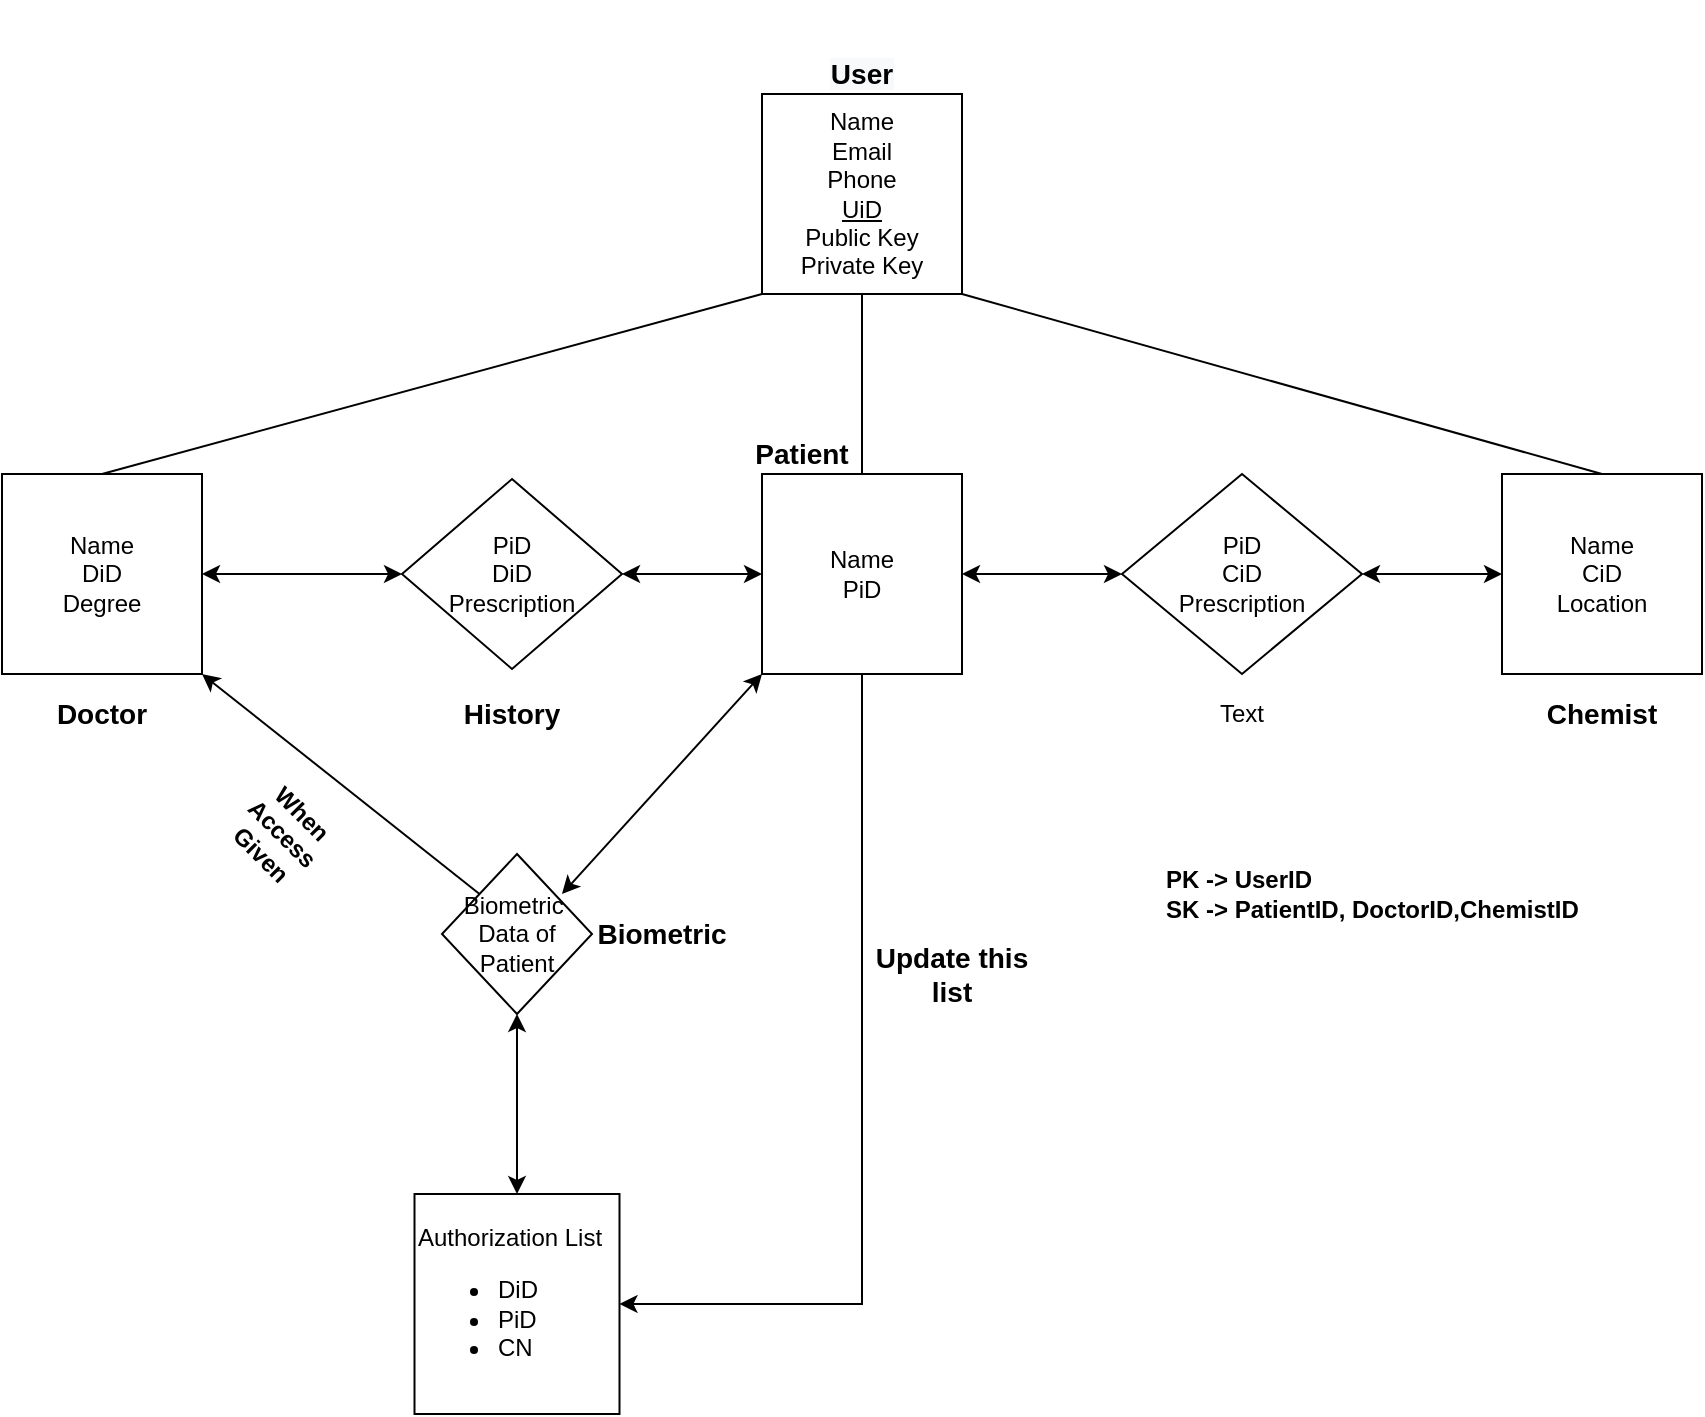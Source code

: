 <mxfile version="15.3.1" type="device" pages="2"><diagram id="AdZE5MgRW-PzB5bj7evO" name="Page-1"><mxGraphModel dx="2580" dy="1912" grid="1" gridSize="10" guides="1" tooltips="1" connect="1" arrows="1" fold="1" page="1" pageScale="1" pageWidth="850" pageHeight="1100" math="0" shadow="0"><root><mxCell id="0"/><mxCell id="1" parent="0"/><mxCell id="PvwdQWUYFKC4g_m13VtZ-1" value="Name&lt;br&gt;Email&lt;br&gt;Phone&lt;br&gt;&lt;u&gt;UiD&lt;/u&gt;&lt;br&gt;Public Key&lt;br&gt;Private Key" style="whiteSpace=wrap;html=1;aspect=fixed;" vertex="1" parent="1"><mxGeometry x="360" y="30" width="100" height="100" as="geometry"/></mxCell><mxCell id="PvwdQWUYFKC4g_m13VtZ-2" value="&#10;&#10;&lt;b style=&quot;color: rgb(0, 0, 0); font-family: helvetica; font-style: normal; letter-spacing: normal; text-align: center; text-indent: 0px; text-transform: none; word-spacing: 0px; background-color: rgb(248, 249, 250); font-size: 14px;&quot;&gt;User&lt;br&gt;&lt;/b&gt;&#10;&#10;" style="text;html=1;strokeColor=none;fillColor=none;align=center;verticalAlign=middle;whiteSpace=wrap;rounded=0;" vertex="1" parent="1"><mxGeometry x="390" y="10" width="40" height="20" as="geometry"/></mxCell><mxCell id="PvwdQWUYFKC4g_m13VtZ-46" style="edgeStyle=orthogonalEdgeStyle;rounded=0;orthogonalLoop=1;jettySize=auto;html=1;exitX=0.5;exitY=1;exitDx=0;exitDy=0;entryX=1;entryY=0.5;entryDx=0;entryDy=0;" edge="1" parent="1" source="PvwdQWUYFKC4g_m13VtZ-3" target="PvwdQWUYFKC4g_m13VtZ-41"><mxGeometry relative="1" as="geometry"/></mxCell><mxCell id="PvwdQWUYFKC4g_m13VtZ-3" value="Name&lt;br&gt;PiD&lt;br&gt;" style="whiteSpace=wrap;html=1;aspect=fixed;" vertex="1" parent="1"><mxGeometry x="360" y="220" width="100" height="100" as="geometry"/></mxCell><mxCell id="PvwdQWUYFKC4g_m13VtZ-4" value="Name&lt;br&gt;DiD&lt;br&gt;Degree" style="whiteSpace=wrap;html=1;aspect=fixed;" vertex="1" parent="1"><mxGeometry x="-20" y="220" width="100" height="100" as="geometry"/></mxCell><mxCell id="PvwdQWUYFKC4g_m13VtZ-5" value="Name&lt;br&gt;CiD&lt;br&gt;Location" style="whiteSpace=wrap;html=1;aspect=fixed;" vertex="1" parent="1"><mxGeometry x="730" y="220" width="100" height="100" as="geometry"/></mxCell><mxCell id="PvwdQWUYFKC4g_m13VtZ-9" value="" style="endArrow=none;html=1;entryX=0.5;entryY=1;entryDx=0;entryDy=0;exitX=0.5;exitY=0;exitDx=0;exitDy=0;" edge="1" parent="1" source="PvwdQWUYFKC4g_m13VtZ-3" target="PvwdQWUYFKC4g_m13VtZ-1"><mxGeometry width="50" height="50" relative="1" as="geometry"><mxPoint x="400" y="180" as="sourcePoint"/><mxPoint x="450" y="130" as="targetPoint"/></mxGeometry></mxCell><mxCell id="PvwdQWUYFKC4g_m13VtZ-10" value="" style="endArrow=none;html=1;entryX=0;entryY=1;entryDx=0;entryDy=0;exitX=0.5;exitY=0;exitDx=0;exitDy=0;" edge="1" parent="1" source="PvwdQWUYFKC4g_m13VtZ-4" target="PvwdQWUYFKC4g_m13VtZ-1"><mxGeometry width="50" height="50" relative="1" as="geometry"><mxPoint x="280" y="210" as="sourcePoint"/><mxPoint x="370" y="140" as="targetPoint"/></mxGeometry></mxCell><mxCell id="PvwdQWUYFKC4g_m13VtZ-11" value="" style="endArrow=none;html=1;entryX=1;entryY=1;entryDx=0;entryDy=0;exitX=0.5;exitY=0;exitDx=0;exitDy=0;" edge="1" parent="1" source="PvwdQWUYFKC4g_m13VtZ-5" target="PvwdQWUYFKC4g_m13VtZ-1"><mxGeometry width="50" height="50" relative="1" as="geometry"><mxPoint x="290" y="220" as="sourcePoint"/><mxPoint x="380" y="150" as="targetPoint"/></mxGeometry></mxCell><mxCell id="PvwdQWUYFKC4g_m13VtZ-12" value="PiD&lt;br&gt;DiD&lt;br&gt;Prescription&lt;br&gt;" style="rhombus;whiteSpace=wrap;html=1;" vertex="1" parent="1"><mxGeometry x="180" y="222.5" width="110" height="95" as="geometry"/></mxCell><mxCell id="PvwdQWUYFKC4g_m13VtZ-20" value="&lt;b&gt;&lt;font style=&quot;font-size: 14px&quot;&gt;Patient&lt;/font&gt;&lt;/b&gt;" style="text;html=1;strokeColor=none;fillColor=none;align=center;verticalAlign=middle;whiteSpace=wrap;rounded=0;" vertex="1" parent="1"><mxGeometry x="360" y="200" width="40" height="20" as="geometry"/></mxCell><mxCell id="PvwdQWUYFKC4g_m13VtZ-21" value="&lt;b&gt;&lt;font style=&quot;font-size: 14px&quot;&gt;Doctor&lt;/font&gt;&lt;/b&gt;" style="text;html=1;strokeColor=none;fillColor=none;align=center;verticalAlign=middle;whiteSpace=wrap;rounded=0;" vertex="1" parent="1"><mxGeometry x="10" y="330" width="40" height="20" as="geometry"/></mxCell><mxCell id="PvwdQWUYFKC4g_m13VtZ-26" value="&lt;b&gt;&lt;font style=&quot;font-size: 14px&quot;&gt;History&lt;/font&gt;&lt;/b&gt;" style="text;html=1;strokeColor=none;fillColor=none;align=center;verticalAlign=middle;whiteSpace=wrap;rounded=0;" vertex="1" parent="1"><mxGeometry x="215" y="330" width="40" height="20" as="geometry"/></mxCell><mxCell id="PvwdQWUYFKC4g_m13VtZ-27" value="Text" style="text;html=1;strokeColor=none;fillColor=none;align=center;verticalAlign=middle;whiteSpace=wrap;rounded=0;" vertex="1" parent="1"><mxGeometry x="580" y="330" width="40" height="20" as="geometry"/></mxCell><mxCell id="PvwdQWUYFKC4g_m13VtZ-28" value="PiD&lt;br&gt;CiD&lt;br&gt;Prescription" style="rhombus;whiteSpace=wrap;html=1;" vertex="1" parent="1"><mxGeometry x="540" y="220" width="120" height="100" as="geometry"/></mxCell><mxCell id="PvwdQWUYFKC4g_m13VtZ-32" value="&lt;b&gt;&lt;font style=&quot;font-size: 14px&quot;&gt;Chemist&lt;/font&gt;&lt;/b&gt;" style="text;html=1;strokeColor=none;fillColor=none;align=center;verticalAlign=middle;whiteSpace=wrap;rounded=0;" vertex="1" parent="1"><mxGeometry x="760" y="330" width="40" height="20" as="geometry"/></mxCell><mxCell id="PvwdQWUYFKC4g_m13VtZ-33" value="Biometric&amp;nbsp;&lt;br&gt;Data of Patient" style="rhombus;whiteSpace=wrap;html=1;" vertex="1" parent="1"><mxGeometry x="200" y="410" width="75" height="80" as="geometry"/></mxCell><mxCell id="PvwdQWUYFKC4g_m13VtZ-35" value="" style="endArrow=classic;startArrow=classic;html=1;entryX=0;entryY=1;entryDx=0;entryDy=0;" edge="1" parent="1" target="PvwdQWUYFKC4g_m13VtZ-3"><mxGeometry width="50" height="50" relative="1" as="geometry"><mxPoint x="260" y="430" as="sourcePoint"/><mxPoint x="370" y="390" as="targetPoint"/></mxGeometry></mxCell><mxCell id="PvwdQWUYFKC4g_m13VtZ-37" value="" style="endArrow=classic;html=1;entryX=1;entryY=1;entryDx=0;entryDy=0;exitX=0;exitY=0;exitDx=0;exitDy=0;" edge="1" parent="1" source="PvwdQWUYFKC4g_m13VtZ-33" target="PvwdQWUYFKC4g_m13VtZ-4"><mxGeometry width="50" height="50" relative="1" as="geometry"><mxPoint x="390" y="410" as="sourcePoint"/><mxPoint x="440" y="360" as="targetPoint"/></mxGeometry></mxCell><mxCell id="PvwdQWUYFKC4g_m13VtZ-38" value="&lt;b&gt;When Access Given&lt;/b&gt;" style="text;html=1;strokeColor=none;fillColor=none;align=center;verticalAlign=middle;whiteSpace=wrap;rounded=0;rotation=45;" vertex="1" parent="1"><mxGeometry x="100" y="390" width="40" height="20" as="geometry"/></mxCell><mxCell id="PvwdQWUYFKC4g_m13VtZ-40" value="&lt;b&gt;&lt;font style=&quot;font-size: 14px&quot;&gt;Biometric&lt;/font&gt;&lt;/b&gt;" style="text;html=1;strokeColor=none;fillColor=none;align=center;verticalAlign=middle;whiteSpace=wrap;rounded=0;" vertex="1" parent="1"><mxGeometry x="290" y="440" width="40" height="20" as="geometry"/></mxCell><mxCell id="PvwdQWUYFKC4g_m13VtZ-41" value="Authorization List&lt;br&gt;&lt;ul&gt;&lt;li&gt;DiD&lt;/li&gt;&lt;li&gt;PiD&lt;/li&gt;&lt;li&gt;CN&lt;/li&gt;&lt;/ul&gt;" style="whiteSpace=wrap;html=1;align=left;" vertex="1" parent="1"><mxGeometry x="186.25" y="580" width="102.5" height="110" as="geometry"/></mxCell><mxCell id="PvwdQWUYFKC4g_m13VtZ-44" value="" style="endArrow=classic;startArrow=classic;html=1;exitX=0.5;exitY=0;exitDx=0;exitDy=0;entryX=0.5;entryY=1;entryDx=0;entryDy=0;" edge="1" parent="1" source="PvwdQWUYFKC4g_m13VtZ-41" target="PvwdQWUYFKC4g_m13VtZ-33"><mxGeometry width="50" height="50" relative="1" as="geometry"><mxPoint x="390" y="380" as="sourcePoint"/><mxPoint x="440" y="330" as="targetPoint"/><Array as="points"/></mxGeometry></mxCell><mxCell id="PvwdQWUYFKC4g_m13VtZ-47" value="&lt;b&gt;&lt;font style=&quot;font-size: 14px&quot;&gt;Update this list&lt;/font&gt;&lt;/b&gt;" style="text;html=1;strokeColor=none;fillColor=none;align=center;verticalAlign=middle;whiteSpace=wrap;rounded=0;" vertex="1" parent="1"><mxGeometry x="410" y="460" width="90" height="20" as="geometry"/></mxCell><mxCell id="PvwdQWUYFKC4g_m13VtZ-48" value="" style="endArrow=classic;startArrow=classic;html=1;entryX=0;entryY=0.5;entryDx=0;entryDy=0;exitX=1;exitY=0.5;exitDx=0;exitDy=0;" edge="1" parent="1" source="PvwdQWUYFKC4g_m13VtZ-12" target="PvwdQWUYFKC4g_m13VtZ-3"><mxGeometry width="50" height="50" relative="1" as="geometry"><mxPoint x="300" y="270" as="sourcePoint"/><mxPoint x="440" y="410" as="targetPoint"/></mxGeometry></mxCell><mxCell id="PvwdQWUYFKC4g_m13VtZ-49" value="" style="endArrow=classic;startArrow=classic;html=1;exitX=1;exitY=0.5;exitDx=0;exitDy=0;entryX=0;entryY=0.5;entryDx=0;entryDy=0;" edge="1" parent="1" source="PvwdQWUYFKC4g_m13VtZ-4" target="PvwdQWUYFKC4g_m13VtZ-12"><mxGeometry width="50" height="50" relative="1" as="geometry"><mxPoint x="390" y="460" as="sourcePoint"/><mxPoint x="440" y="410" as="targetPoint"/></mxGeometry></mxCell><mxCell id="PvwdQWUYFKC4g_m13VtZ-50" value="" style="endArrow=classic;startArrow=classic;html=1;exitX=1;exitY=0.5;exitDx=0;exitDy=0;entryX=0;entryY=0.5;entryDx=0;entryDy=0;" edge="1" parent="1" source="PvwdQWUYFKC4g_m13VtZ-3" target="PvwdQWUYFKC4g_m13VtZ-28"><mxGeometry width="50" height="50" relative="1" as="geometry"><mxPoint x="390" y="360" as="sourcePoint"/><mxPoint x="550" y="370" as="targetPoint"/></mxGeometry></mxCell><mxCell id="PvwdQWUYFKC4g_m13VtZ-51" value="" style="endArrow=classic;startArrow=classic;html=1;entryX=0;entryY=0.5;entryDx=0;entryDy=0;exitX=1;exitY=0.5;exitDx=0;exitDy=0;" edge="1" parent="1" source="PvwdQWUYFKC4g_m13VtZ-28" target="PvwdQWUYFKC4g_m13VtZ-5"><mxGeometry width="50" height="50" relative="1" as="geometry"><mxPoint x="390" y="460" as="sourcePoint"/><mxPoint x="440" y="410" as="targetPoint"/></mxGeometry></mxCell><mxCell id="ZzspfKKVUz_AGQGuN4IW-1" value="&lt;b&gt;PK -&amp;gt; UserID&lt;br&gt;SK -&amp;gt; PatientID, DoctorID,ChemistID&lt;/b&gt;" style="text;html=1;strokeColor=none;fillColor=none;align=left;verticalAlign=middle;whiteSpace=wrap;rounded=0;comic=0;sketch=0;" vertex="1" parent="1"><mxGeometry x="560" y="360" width="220" height="140" as="geometry"/></mxCell></root></mxGraphModel></diagram><diagram id="SfyOgzZl68Z2FBKM0Sl7" name="Page-2"><mxGraphModel dx="1221" dy="573" grid="1" gridSize="10" guides="1" tooltips="1" connect="1" arrows="1" fold="1" page="1" pageScale="1" pageWidth="850" pageHeight="1100" math="0" shadow="0"><root><mxCell id="1bbQUZB1sIX41Ccy4Pnn-0"/><mxCell id="1bbQUZB1sIX41Ccy4Pnn-1" parent="1bbQUZB1sIX41Ccy4Pnn-0"/><mxCell id="1bbQUZB1sIX41Ccy4Pnn-51" value="USER" style="shape=table;startSize=30;container=1;collapsible=1;childLayout=tableLayout;fixedRows=1;rowLines=0;fontStyle=1;align=center;resizeLast=1;rounded=0;comic=0;sketch=0;gradientColor=none;" vertex="1" collapsed="1" parent="1bbQUZB1sIX41Ccy4Pnn-1"><mxGeometry x="330" y="70" width="70" height="30" as="geometry"><mxRectangle x="330" y="70" width="180" height="190" as="alternateBounds"/></mxGeometry></mxCell><mxCell id="1bbQUZB1sIX41Ccy4Pnn-52" value="" style="shape=partialRectangle;collapsible=0;dropTarget=0;pointerEvents=0;fillColor=none;top=0;left=0;bottom=1;right=0;points=[[0,0.5],[1,0.5]];portConstraint=eastwest;" vertex="1" parent="1bbQUZB1sIX41Ccy4Pnn-51"><mxGeometry y="30" width="180" height="30" as="geometry"/></mxCell><mxCell id="1bbQUZB1sIX41Ccy4Pnn-53" value="PK" style="shape=partialRectangle;connectable=0;fillColor=none;top=0;left=0;bottom=0;right=0;fontStyle=1;overflow=hidden;" vertex="1" parent="1bbQUZB1sIX41Ccy4Pnn-52"><mxGeometry width="30" height="30" as="geometry"><mxRectangle width="30" height="30" as="alternateBounds"/></mxGeometry></mxCell><mxCell id="1bbQUZB1sIX41Ccy4Pnn-54" value="UserID" style="shape=partialRectangle;connectable=0;fillColor=none;top=0;left=0;bottom=0;right=0;align=left;spacingLeft=6;fontStyle=5;overflow=hidden;" vertex="1" parent="1bbQUZB1sIX41Ccy4Pnn-52"><mxGeometry x="30" width="150" height="30" as="geometry"><mxRectangle width="150" height="30" as="alternateBounds"/></mxGeometry></mxCell><mxCell id="1bbQUZB1sIX41Ccy4Pnn-55" value="" style="shape=partialRectangle;collapsible=0;dropTarget=0;pointerEvents=0;fillColor=none;top=0;left=0;bottom=0;right=0;points=[[0,0.5],[1,0.5]];portConstraint=eastwest;" vertex="1" parent="1bbQUZB1sIX41Ccy4Pnn-51"><mxGeometry y="60" width="180" height="30" as="geometry"/></mxCell><mxCell id="1bbQUZB1sIX41Ccy4Pnn-56" value="" style="shape=partialRectangle;connectable=0;fillColor=none;top=0;left=0;bottom=0;right=0;editable=1;overflow=hidden;" vertex="1" parent="1bbQUZB1sIX41Ccy4Pnn-55"><mxGeometry width="30" height="30" as="geometry"><mxRectangle width="30" height="30" as="alternateBounds"/></mxGeometry></mxCell><mxCell id="1bbQUZB1sIX41Ccy4Pnn-57" value="Email" style="shape=partialRectangle;connectable=0;fillColor=none;top=0;left=0;bottom=0;right=0;align=left;spacingLeft=6;overflow=hidden;" vertex="1" parent="1bbQUZB1sIX41Ccy4Pnn-55"><mxGeometry x="30" width="150" height="30" as="geometry"><mxRectangle width="150" height="30" as="alternateBounds"/></mxGeometry></mxCell><mxCell id="1bbQUZB1sIX41Ccy4Pnn-58" value="" style="shape=partialRectangle;collapsible=0;dropTarget=0;pointerEvents=0;fillColor=none;top=0;left=0;bottom=0;right=0;points=[[0,0.5],[1,0.5]];portConstraint=eastwest;" vertex="1" parent="1bbQUZB1sIX41Ccy4Pnn-51"><mxGeometry y="90" width="180" height="30" as="geometry"/></mxCell><mxCell id="1bbQUZB1sIX41Ccy4Pnn-59" value="" style="shape=partialRectangle;connectable=0;fillColor=none;top=0;left=0;bottom=0;right=0;editable=1;overflow=hidden;" vertex="1" parent="1bbQUZB1sIX41Ccy4Pnn-58"><mxGeometry width="30" height="30" as="geometry"><mxRectangle width="30" height="30" as="alternateBounds"/></mxGeometry></mxCell><mxCell id="1bbQUZB1sIX41Ccy4Pnn-60" value="Phone Number" style="shape=partialRectangle;connectable=0;fillColor=none;top=0;left=0;bottom=0;right=0;align=left;spacingLeft=6;overflow=hidden;" vertex="1" parent="1bbQUZB1sIX41Ccy4Pnn-58"><mxGeometry x="30" width="150" height="30" as="geometry"><mxRectangle width="150" height="30" as="alternateBounds"/></mxGeometry></mxCell><mxCell id="1bbQUZB1sIX41Ccy4Pnn-61" value="" style="shape=partialRectangle;collapsible=0;dropTarget=0;pointerEvents=0;fillColor=none;top=0;left=0;bottom=0;right=0;points=[[0,0.5],[1,0.5]];portConstraint=eastwest;" vertex="1" parent="1bbQUZB1sIX41Ccy4Pnn-51"><mxGeometry y="120" width="180" height="30" as="geometry"/></mxCell><mxCell id="1bbQUZB1sIX41Ccy4Pnn-62" value="" style="shape=partialRectangle;connectable=0;fillColor=none;top=0;left=0;bottom=0;right=0;editable=1;overflow=hidden;" vertex="1" parent="1bbQUZB1sIX41Ccy4Pnn-61"><mxGeometry width="30" height="30" as="geometry"><mxRectangle width="30" height="30" as="alternateBounds"/></mxGeometry></mxCell><mxCell id="1bbQUZB1sIX41Ccy4Pnn-63" value="Public Key" style="shape=partialRectangle;connectable=0;fillColor=none;top=0;left=0;bottom=0;right=0;align=left;spacingLeft=6;overflow=hidden;" vertex="1" parent="1bbQUZB1sIX41Ccy4Pnn-61"><mxGeometry x="30" width="150" height="30" as="geometry"><mxRectangle width="150" height="30" as="alternateBounds"/></mxGeometry></mxCell><mxCell id="1bbQUZB1sIX41Ccy4Pnn-64" style="shape=partialRectangle;collapsible=0;dropTarget=0;pointerEvents=0;fillColor=none;top=0;left=0;bottom=0;right=0;points=[[0,0.5],[1,0.5]];portConstraint=eastwest;" vertex="1" parent="1bbQUZB1sIX41Ccy4Pnn-51"><mxGeometry y="150" width="180" height="30" as="geometry"/></mxCell><mxCell id="1bbQUZB1sIX41Ccy4Pnn-65" style="shape=partialRectangle;connectable=0;fillColor=none;top=0;left=0;bottom=0;right=0;editable=1;overflow=hidden;" vertex="1" parent="1bbQUZB1sIX41Ccy4Pnn-64"><mxGeometry width="30" height="30" as="geometry"><mxRectangle width="30" height="30" as="alternateBounds"/></mxGeometry></mxCell><mxCell id="1bbQUZB1sIX41Ccy4Pnn-66" value="Password/PrivateKey" style="shape=partialRectangle;connectable=0;fillColor=none;top=0;left=0;bottom=0;right=0;align=left;spacingLeft=6;overflow=hidden;" vertex="1" parent="1bbQUZB1sIX41Ccy4Pnn-64"><mxGeometry x="30" width="150" height="30" as="geometry"><mxRectangle width="150" height="30" as="alternateBounds"/></mxGeometry></mxCell><mxCell id="1bbQUZB1sIX41Ccy4Pnn-67" value="Doctor" style="shape=table;startSize=30;container=1;collapsible=1;childLayout=tableLayout;fixedRows=1;rowLines=0;fontStyle=1;align=center;resizeLast=1;rounded=0;comic=0;sketch=0;gradientColor=none;" vertex="1" collapsed="1" parent="1bbQUZB1sIX41Ccy4Pnn-1"><mxGeometry x="70" y="370" width="70" height="30" as="geometry"><mxRectangle x="70" y="370" width="180" height="130" as="alternateBounds"/></mxGeometry></mxCell><mxCell id="1bbQUZB1sIX41Ccy4Pnn-68" value="" style="shape=partialRectangle;collapsible=0;dropTarget=0;pointerEvents=0;fillColor=none;top=0;left=0;bottom=0;right=0;points=[[0,0.5],[1,0.5]];portConstraint=eastwest;" vertex="1" parent="1bbQUZB1sIX41Ccy4Pnn-67"><mxGeometry y="30" width="180" height="30" as="geometry"/></mxCell><mxCell id="1bbQUZB1sIX41Ccy4Pnn-69" value="PK, FK" style="shape=partialRectangle;connectable=0;fillColor=none;top=0;left=0;bottom=0;right=0;fontStyle=1;overflow=hidden;" vertex="1" parent="1bbQUZB1sIX41Ccy4Pnn-68"><mxGeometry width="60" height="30" as="geometry"><mxRectangle width="60" height="30" as="alternateBounds"/></mxGeometry></mxCell><mxCell id="1bbQUZB1sIX41Ccy4Pnn-70" value="UserID, DoctorID" style="shape=partialRectangle;connectable=0;fillColor=none;top=0;left=0;bottom=0;right=0;align=left;spacingLeft=6;fontStyle=5;overflow=hidden;" vertex="1" parent="1bbQUZB1sIX41Ccy4Pnn-68"><mxGeometry x="60" width="120" height="30" as="geometry"><mxRectangle width="120" height="30" as="alternateBounds"/></mxGeometry></mxCell><mxCell id="1bbQUZB1sIX41Ccy4Pnn-74" value="" style="shape=partialRectangle;collapsible=0;dropTarget=0;pointerEvents=0;fillColor=none;top=0;left=0;bottom=0;right=0;points=[[0,0.5],[1,0.5]];portConstraint=eastwest;" vertex="1" parent="1bbQUZB1sIX41Ccy4Pnn-67"><mxGeometry y="60" width="180" height="30" as="geometry"/></mxCell><mxCell id="1bbQUZB1sIX41Ccy4Pnn-75" value="" style="shape=partialRectangle;connectable=0;fillColor=none;top=0;left=0;bottom=0;right=0;editable=1;overflow=hidden;" vertex="1" parent="1bbQUZB1sIX41Ccy4Pnn-74"><mxGeometry width="60" height="30" as="geometry"><mxRectangle width="60" height="30" as="alternateBounds"/></mxGeometry></mxCell><mxCell id="1bbQUZB1sIX41Ccy4Pnn-76" value="Name" style="shape=partialRectangle;connectable=0;fillColor=none;top=0;left=0;bottom=0;right=0;align=left;spacingLeft=6;overflow=hidden;" vertex="1" parent="1bbQUZB1sIX41Ccy4Pnn-74"><mxGeometry x="60" width="120" height="30" as="geometry"><mxRectangle width="120" height="30" as="alternateBounds"/></mxGeometry></mxCell><mxCell id="PLYAXCuFa5HLYPlZhqcL-0" style="shape=partialRectangle;collapsible=0;dropTarget=0;pointerEvents=0;fillColor=none;top=0;left=0;bottom=0;right=0;points=[[0,0.5],[1,0.5]];portConstraint=eastwest;" vertex="1" parent="1bbQUZB1sIX41Ccy4Pnn-67"><mxGeometry y="90" width="180" height="30" as="geometry"/></mxCell><mxCell id="PLYAXCuFa5HLYPlZhqcL-1" style="shape=partialRectangle;connectable=0;fillColor=none;top=0;left=0;bottom=0;right=0;editable=1;overflow=hidden;" vertex="1" parent="PLYAXCuFa5HLYPlZhqcL-0"><mxGeometry width="60" height="30" as="geometry"><mxRectangle width="60" height="30" as="alternateBounds"/></mxGeometry></mxCell><mxCell id="PLYAXCuFa5HLYPlZhqcL-2" value="Degree" style="shape=partialRectangle;connectable=0;fillColor=none;top=0;left=0;bottom=0;right=0;align=left;spacingLeft=6;overflow=hidden;" vertex="1" parent="PLYAXCuFa5HLYPlZhqcL-0"><mxGeometry x="60" width="120" height="30" as="geometry"><mxRectangle width="120" height="30" as="alternateBounds"/></mxGeometry></mxCell><mxCell id="1bbQUZB1sIX41Ccy4Pnn-80" value="Patient" style="shape=table;startSize=30;container=1;collapsible=1;childLayout=tableLayout;fixedRows=1;rowLines=0;fontStyle=1;align=center;resizeLast=1;rounded=0;comic=0;sketch=0;gradientColor=none;" vertex="1" collapsed="1" parent="1bbQUZB1sIX41Ccy4Pnn-1"><mxGeometry x="330" y="370" width="70" height="30" as="geometry"><mxRectangle x="330" y="370" width="180" height="100" as="alternateBounds"/></mxGeometry></mxCell><mxCell id="1bbQUZB1sIX41Ccy4Pnn-81" value="" style="shape=partialRectangle;collapsible=0;dropTarget=0;pointerEvents=0;fillColor=none;top=0;left=0;bottom=0;right=0;points=[[0,0.5],[1,0.5]];portConstraint=eastwest;" vertex="1" parent="1bbQUZB1sIX41Ccy4Pnn-80"><mxGeometry y="30" width="180" height="30" as="geometry"/></mxCell><mxCell id="1bbQUZB1sIX41Ccy4Pnn-82" value="PK, FK" style="shape=partialRectangle;connectable=0;fillColor=none;top=0;left=0;bottom=0;right=0;fontStyle=1;overflow=hidden;" vertex="1" parent="1bbQUZB1sIX41Ccy4Pnn-81"><mxGeometry width="60" height="30" as="geometry"><mxRectangle width="60" height="30" as="alternateBounds"/></mxGeometry></mxCell><mxCell id="1bbQUZB1sIX41Ccy4Pnn-83" value="UserID, PatientID" style="shape=partialRectangle;connectable=0;fillColor=none;top=0;left=0;bottom=0;right=0;align=left;spacingLeft=6;fontStyle=5;overflow=hidden;" vertex="1" parent="1bbQUZB1sIX41Ccy4Pnn-81"><mxGeometry x="60" width="120" height="30" as="geometry"><mxRectangle width="120" height="30" as="alternateBounds"/></mxGeometry></mxCell><mxCell id="1bbQUZB1sIX41Ccy4Pnn-84" value="" style="shape=partialRectangle;collapsible=0;dropTarget=0;pointerEvents=0;fillColor=none;top=0;left=0;bottom=0;right=0;points=[[0,0.5],[1,0.5]];portConstraint=eastwest;" vertex="1" parent="1bbQUZB1sIX41Ccy4Pnn-80"><mxGeometry y="60" width="180" height="30" as="geometry"/></mxCell><mxCell id="1bbQUZB1sIX41Ccy4Pnn-85" value="" style="shape=partialRectangle;connectable=0;fillColor=none;top=0;left=0;bottom=0;right=0;editable=1;overflow=hidden;" vertex="1" parent="1bbQUZB1sIX41Ccy4Pnn-84"><mxGeometry width="60" height="30" as="geometry"><mxRectangle width="60" height="30" as="alternateBounds"/></mxGeometry></mxCell><mxCell id="1bbQUZB1sIX41Ccy4Pnn-86" value="Name" style="shape=partialRectangle;connectable=0;fillColor=none;top=0;left=0;bottom=0;right=0;align=left;spacingLeft=6;overflow=hidden;" vertex="1" parent="1bbQUZB1sIX41Ccy4Pnn-84"><mxGeometry x="60" width="120" height="30" as="geometry"><mxRectangle width="120" height="30" as="alternateBounds"/></mxGeometry></mxCell><mxCell id="PLYAXCuFa5HLYPlZhqcL-3" value="Chemist" style="shape=table;startSize=30;container=1;collapsible=1;childLayout=tableLayout;fixedRows=1;rowLines=0;fontStyle=1;align=center;resizeLast=1;rounded=0;comic=0;sketch=0;gradientColor=none;" vertex="1" collapsed="1" parent="1bbQUZB1sIX41Ccy4Pnn-1"><mxGeometry x="600" y="370" width="80" height="30" as="geometry"><mxRectangle x="600" y="370" width="180" height="130" as="alternateBounds"/></mxGeometry></mxCell><mxCell id="PLYAXCuFa5HLYPlZhqcL-4" value="" style="shape=partialRectangle;collapsible=0;dropTarget=0;pointerEvents=0;fillColor=none;top=0;left=0;bottom=0;right=0;points=[[0,0.5],[1,0.5]];portConstraint=eastwest;" vertex="1" parent="PLYAXCuFa5HLYPlZhqcL-3"><mxGeometry y="30" width="180" height="30" as="geometry"/></mxCell><mxCell id="PLYAXCuFa5HLYPlZhqcL-5" value="PK, FK" style="shape=partialRectangle;connectable=0;fillColor=none;top=0;left=0;bottom=0;right=0;fontStyle=1;overflow=hidden;" vertex="1" parent="PLYAXCuFa5HLYPlZhqcL-4"><mxGeometry width="60" height="30" as="geometry"><mxRectangle width="60" height="30" as="alternateBounds"/></mxGeometry></mxCell><mxCell id="PLYAXCuFa5HLYPlZhqcL-6" value="UserID, ChemistID" style="shape=partialRectangle;connectable=0;fillColor=none;top=0;left=0;bottom=0;right=0;align=left;spacingLeft=6;fontStyle=5;overflow=hidden;" vertex="1" parent="PLYAXCuFa5HLYPlZhqcL-4"><mxGeometry x="60" width="120" height="30" as="geometry"><mxRectangle width="120" height="30" as="alternateBounds"/></mxGeometry></mxCell><mxCell id="PLYAXCuFa5HLYPlZhqcL-7" value="" style="shape=partialRectangle;collapsible=0;dropTarget=0;pointerEvents=0;fillColor=none;top=0;left=0;bottom=0;right=0;points=[[0,0.5],[1,0.5]];portConstraint=eastwest;" vertex="1" parent="PLYAXCuFa5HLYPlZhqcL-3"><mxGeometry y="60" width="180" height="30" as="geometry"/></mxCell><mxCell id="PLYAXCuFa5HLYPlZhqcL-8" value="" style="shape=partialRectangle;connectable=0;fillColor=none;top=0;left=0;bottom=0;right=0;editable=1;overflow=hidden;" vertex="1" parent="PLYAXCuFa5HLYPlZhqcL-7"><mxGeometry width="60" height="30" as="geometry"><mxRectangle width="60" height="30" as="alternateBounds"/></mxGeometry></mxCell><mxCell id="PLYAXCuFa5HLYPlZhqcL-9" value="Name" style="shape=partialRectangle;connectable=0;fillColor=none;top=0;left=0;bottom=0;right=0;align=left;spacingLeft=6;overflow=hidden;" vertex="1" parent="PLYAXCuFa5HLYPlZhqcL-7"><mxGeometry x="60" width="120" height="30" as="geometry"><mxRectangle width="120" height="30" as="alternateBounds"/></mxGeometry></mxCell><mxCell id="PLYAXCuFa5HLYPlZhqcL-10" style="shape=partialRectangle;collapsible=0;dropTarget=0;pointerEvents=0;fillColor=none;top=0;left=0;bottom=0;right=0;points=[[0,0.5],[1,0.5]];portConstraint=eastwest;" vertex="1" parent="PLYAXCuFa5HLYPlZhqcL-3"><mxGeometry y="90" width="180" height="30" as="geometry"/></mxCell><mxCell id="PLYAXCuFa5HLYPlZhqcL-11" style="shape=partialRectangle;connectable=0;fillColor=none;top=0;left=0;bottom=0;right=0;editable=1;overflow=hidden;" vertex="1" parent="PLYAXCuFa5HLYPlZhqcL-10"><mxGeometry width="60" height="30" as="geometry"><mxRectangle width="60" height="30" as="alternateBounds"/></mxGeometry></mxCell><mxCell id="PLYAXCuFa5HLYPlZhqcL-12" value="Location" style="shape=partialRectangle;connectable=0;fillColor=none;top=0;left=0;bottom=0;right=0;align=left;spacingLeft=6;overflow=hidden;" vertex="1" parent="PLYAXCuFa5HLYPlZhqcL-10"><mxGeometry x="60" width="120" height="30" as="geometry"><mxRectangle width="120" height="30" as="alternateBounds"/></mxGeometry></mxCell><mxCell id="FRT-Geo-Qby5XVZDfImL-1" style="edgeStyle=orthogonalEdgeStyle;rounded=0;orthogonalLoop=1;jettySize=auto;html=1;exitX=0;exitY=1;exitDx=0;exitDy=0;" edge="1" parent="1bbQUZB1sIX41Ccy4Pnn-1" source="PLYAXCuFa5HLYPlZhqcL-13"><mxGeometry relative="1" as="geometry"><mxPoint x="205" y="520" as="targetPoint"/></mxGeometry></mxCell><mxCell id="FRT-Geo-Qby5XVZDfImL-2" style="edgeStyle=orthogonalEdgeStyle;rounded=0;orthogonalLoop=1;jettySize=auto;html=1;exitX=0.5;exitY=1;exitDx=0;exitDy=0;" edge="1" parent="1bbQUZB1sIX41Ccy4Pnn-1" source="PLYAXCuFa5HLYPlZhqcL-13"><mxGeometry relative="1" as="geometry"><mxPoint x="235" y="490" as="targetPoint"/></mxGeometry></mxCell><mxCell id="FRT-Geo-Qby5XVZDfImL-3" style="edgeStyle=orthogonalEdgeStyle;rounded=0;orthogonalLoop=1;jettySize=auto;html=1;exitX=1;exitY=1;exitDx=0;exitDy=0;" edge="1" parent="1bbQUZB1sIX41Ccy4Pnn-1" source="PLYAXCuFa5HLYPlZhqcL-13"><mxGeometry relative="1" as="geometry"><mxPoint x="265" y="520" as="targetPoint"/></mxGeometry></mxCell><mxCell id="PLYAXCuFa5HLYPlZhqcL-13" value="History" style="shape=rhombus;perimeter=rhombusPerimeter;whiteSpace=wrap;html=1;align=center;rounded=0;comic=0;sketch=0;gradientColor=none;" vertex="1" parent="1bbQUZB1sIX41Ccy4Pnn-1"><mxGeometry x="175" y="355" width="120" height="60" as="geometry"/></mxCell><mxCell id="FRT-Geo-Qby5XVZDfImL-19" style="edgeStyle=orthogonalEdgeStyle;rounded=0;orthogonalLoop=1;jettySize=auto;html=1;exitX=0;exitY=1;exitDx=0;exitDy=0;" edge="1" parent="1bbQUZB1sIX41Ccy4Pnn-1" source="FRT-Geo-Qby5XVZDfImL-0"><mxGeometry relative="1" as="geometry"><mxPoint x="480.143" y="510" as="targetPoint"/></mxGeometry></mxCell><mxCell id="FRT-Geo-Qby5XVZDfImL-20" style="edgeStyle=orthogonalEdgeStyle;rounded=0;orthogonalLoop=1;jettySize=auto;html=1;exitX=0.5;exitY=1;exitDx=0;exitDy=0;entryX=0.403;entryY=-0.083;entryDx=0;entryDy=0;entryPerimeter=0;" edge="1" parent="1bbQUZB1sIX41Ccy4Pnn-1" source="FRT-Geo-Qby5XVZDfImL-0" target="FRT-Geo-Qby5XVZDfImL-17"><mxGeometry relative="1" as="geometry"/></mxCell><mxCell id="FRT-Geo-Qby5XVZDfImL-21" style="edgeStyle=orthogonalEdgeStyle;rounded=0;orthogonalLoop=1;jettySize=auto;html=1;exitX=1;exitY=1;exitDx=0;exitDy=0;entryX=0.439;entryY=0;entryDx=0;entryDy=0;entryPerimeter=0;" edge="1" parent="1bbQUZB1sIX41Ccy4Pnn-1" source="FRT-Geo-Qby5XVZDfImL-0" target="FRT-Geo-Qby5XVZDfImL-18"><mxGeometry relative="1" as="geometry"/></mxCell><mxCell id="FRT-Geo-Qby5XVZDfImL-0" value="Orders" style="shape=rhombus;perimeter=rhombusPerimeter;whiteSpace=wrap;html=1;align=center;rounded=0;comic=0;sketch=0;gradientColor=none;" vertex="1" parent="1bbQUZB1sIX41Ccy4Pnn-1"><mxGeometry x="450" y="355" width="120" height="60" as="geometry"/></mxCell><mxCell id="FRT-Geo-Qby5XVZDfImL-4" value="PatientID" style="text;html=1;align=center;verticalAlign=middle;resizable=0;points=[];autosize=1;strokeColor=none;fillColor=none;" vertex="1" parent="1bbQUZB1sIX41Ccy4Pnn-1"><mxGeometry x="160" y="520" width="70" height="20" as="geometry"/></mxCell><mxCell id="FRT-Geo-Qby5XVZDfImL-5" value="DoctorID" style="text;html=1;align=center;verticalAlign=middle;resizable=0;points=[];autosize=1;strokeColor=none;fillColor=none;" vertex="1" parent="1bbQUZB1sIX41Ccy4Pnn-1"><mxGeometry x="205" y="480" width="60" height="20" as="geometry"/></mxCell><mxCell id="FRT-Geo-Qby5XVZDfImL-6" value="Prescription" style="text;html=1;align=center;verticalAlign=middle;resizable=0;points=[];autosize=1;strokeColor=none;fillColor=none;" vertex="1" parent="1bbQUZB1sIX41Ccy4Pnn-1"><mxGeometry x="225" y="520" width="80" height="20" as="geometry"/></mxCell><mxCell id="FRT-Geo-Qby5XVZDfImL-16" value="PatientID" style="text;html=1;align=center;verticalAlign=middle;resizable=0;points=[];autosize=1;strokeColor=none;fillColor=none;" vertex="1" parent="1bbQUZB1sIX41Ccy4Pnn-1"><mxGeometry x="440" y="520" width="70" height="20" as="geometry"/></mxCell><mxCell id="FRT-Geo-Qby5XVZDfImL-17" value="DoctorID" style="text;html=1;align=center;verticalAlign=middle;resizable=0;points=[];autosize=1;strokeColor=none;fillColor=none;" vertex="1" parent="1bbQUZB1sIX41Ccy4Pnn-1"><mxGeometry x="485" y="480" width="60" height="20" as="geometry"/></mxCell><mxCell id="FRT-Geo-Qby5XVZDfImL-18" value="Medicine" style="text;html=1;align=center;verticalAlign=middle;resizable=0;points=[];autosize=1;strokeColor=none;fillColor=none;" vertex="1" parent="1bbQUZB1sIX41Ccy4Pnn-1"><mxGeometry x="515" y="520" width="60" height="20" as="geometry"/></mxCell></root></mxGraphModel></diagram></mxfile>
